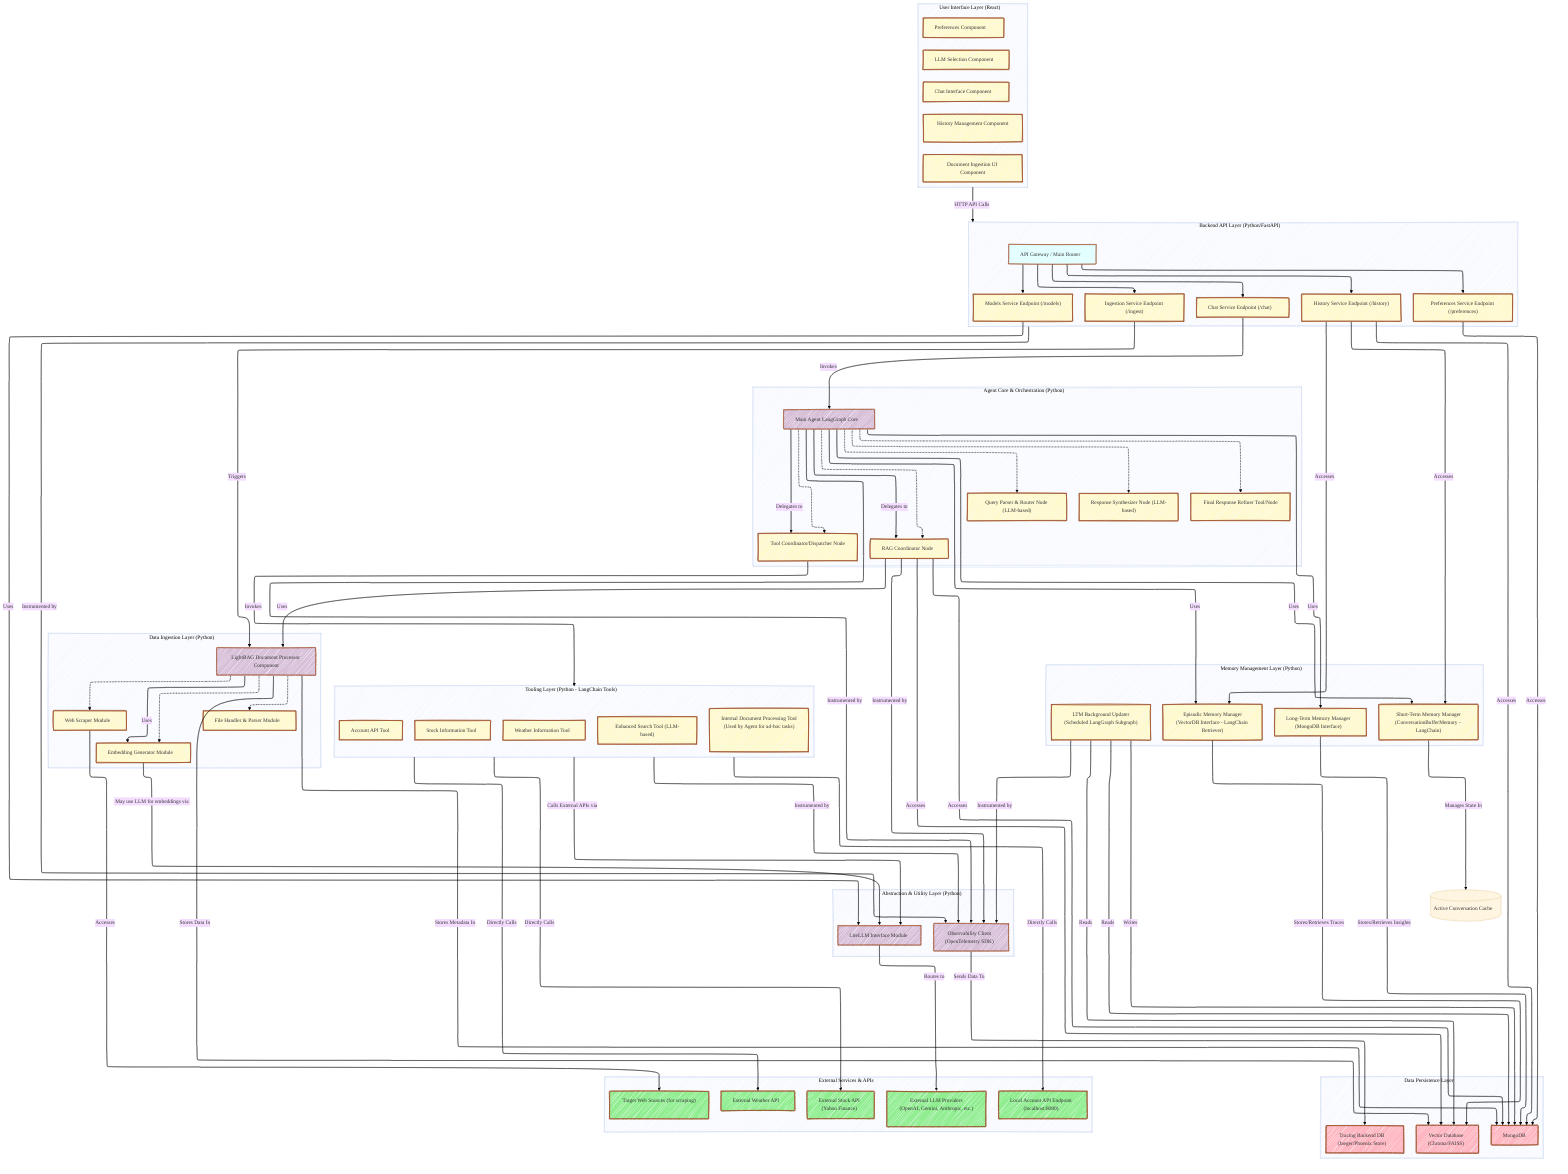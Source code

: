 ---
config:
  layout: elk
  look: handDrawn
  theme: base
  themeVariables:
    fontFamily: ''
    fontSize: 14px
    lineColor: '#000000'
---

graph TD
    classDef component fill:#FFFACD,stroke:#A0522D,stroke-width:2px;
    classDef interface fill:#E0FFFF,stroke:#A0522D,stroke-width:1.5px,linestyle:dashed;
    classDef library fill:#D8BFD8,stroke:#A0522D,stroke-width:1.5px;
    classDef database fill:#FFB6C1,stroke:#A0522D,stroke-width:2px,shape:cylinder;
    classDef external fill:#90EE90,stroke:#A0522D,stroke-width:2px,shape:rectangle;

    %% UI Layer
    subgraph UI_Layer ["User Interface Layer (React)"]
        direction TB
        UIC_Chat["Chat Interface Component"]:::component;
        UIC_History["History Management Component"]:::component;
        UIC_LLM_Selector["LLM Selection Component"]:::component;
        UIC_Preferences["Preferences Component"]:::component;
        UIC_Doc_Ingestion["Document Ingestion UI Component"]:::component;
    end

    %% Backend API Layer
    subgraph API_Layer ["Backend API Layer (Python/FastAPI)"]
        direction TB
        API_Gateway["API Gateway / Main Router"]:::interface;
        API_Chat_Service["Chat Service Endpoint (/chat)"]:::component;
        API_History_Service["History Service Endpoint (/history)"]:::component;
        API_Models_Service["Models Service Endpoint (/models)"]:::component;
        API_Prefs_Service["Preferences Service Endpoint (/preferences)"]:::component;
        API_Ingestion_Service["Ingestion Service Endpoint (/ingest)"]:::component;
        
        API_Gateway --> API_Chat_Service;
        API_Gateway --> API_History_Service;
        API_Gateway --> API_Models_Service;
        API_Gateway --> API_Prefs_Service;
        API_Gateway --> API_Ingestion_Service;
    end

    %% Agent Core & Orchestration Layer
    subgraph Agent_Core_Layer ["Agent Core & Orchestration (Python)"]
        direction TB
        Agent_LangGraph_Core["Main Agent LangGraph Core"]:::library;
        Query_Parser_Router["Query Parser & Router Node (LLM-based)"]:::component;
        Tool_Coordinator["Tool Coordinator/Dispatcher Node"]:::component;
        RAG_Coordinator["RAG Coordinator Node"]:::component;
        Response_Synthesizer["Response Synthesizer Node (LLM-based)"]:::component;
        Final_Response_Refiner["Final Response Refiner Tool/Node"]:::component;
        
        Agent_LangGraph_Core -.-> Query_Parser_Router;
        Agent_LangGraph_Core -.-> Tool_Coordinator;
        Agent_LangGraph_Core -.-> RAG_Coordinator;
        Agent_LangGraph_Core -.-> Response_Synthesizer;
        Agent_LangGraph_Core -.-> Final_Response_Refiner;
    end

    %% Memory Management Layer
    subgraph Memory_Management_Layer ["Memory Management Layer (Python)"]
        direction TB
        STM_Manager["Short-Term Memory Manager<br/>(ConversationBufferMemory - LangChain)"]:::component;
        Episodic_Memory_Manager["Episodic Memory Manager<br/>(VectorDB Interface - LangChain Retriever)"]:::component;
        LTM_Manager["Long-Term Memory Manager<br/>(MongoDB Interface)"]:::component;
        LTM_Background_Updater["LTM Background Updater<br/>(Scheduled LangGraph Subgraph)"]:::component;
    end

    %% Tooling Layer
    subgraph Tooling_Layer ["Tooling Layer (Python - LangChain Tools)"]
        direction TB
        Stock_Tool["Stock Information Tool"]:::component;
        Weather_Tool["Weather Information Tool"]:::component;
        Account_API_Tool["Account API Tool"]:::component;
        Enhanced_Search_Tool["Enhanced Search Tool (LLM-based)"]:::component;
        Internal_Doc_Processing_Tool["Internal Document Processing Tool<br/>(Used by Agent for ad-hoc tasks)"]:::component;
    end
    
    %% Data Ingestion Layer
    subgraph Data_Ingestion_Layer ["Data Ingestion Layer (Python)"]
        direction TB
        LightRAG_Doc_Processor["LightRAG Document Processor Component"]:::library;
        File_Handler["File Handler & Parser Module"]:::component;
        Web_Scraper_Module["Web Scraper Module"]:::component;
        Embedding_Generator["Embedding Generator Module"]:::component;
        
        LightRAG_Doc_Processor -.-> File_Handler;
        LightRAG_Doc_Processor -.-> Web_Scraper_Module;
        LightRAG_Doc_Processor -.-> Embedding_Generator;
    end

    %% Abstraction & Utility Layer
    subgraph Abstraction_Utility_Layer ["Abstraction & Utility Layer (Python)"]
        direction TB
        LiteLLM_Interface["LiteLLM Interface Module"]:::library;
        Observability_Client["Observability Client<br/>(OpenTelemetry SDK)"]:::library;
    end

    %% Data Persistence Layer
    subgraph Data_Persistence_Layer ["Data Persistence Layer"]
        direction TB
        MongoDB_Store["MongoDB"]:::database;
        VectorDB_Store["Vector Database<br/>(Chroma/FAISS)"]:::database;
        Tracing_Backend_DB["Tracing Backend DB<br/>(Jaeger/Phoenix Store)"]:::database;
    end

    %% External Services
    subgraph External_Services_Layer ["External Services & APIs"]
        direction TB
        Ext_LLM_Providers["External LLM Providers<br/>(OpenAI, Gemini, Anthropic, etc.)"]:::external;
        Ext_Stock_API["External Stock API<br/>(Yahoo Finance)"]:::external;
        Ext_Weather_API["External Weather API"]:::external;
        Ext_Account_API_Endpoint["Local Account API Endpoint<br/>(localhost:8080)"]:::external;
        Ext_Web_Sources["Target Web Sources (for scraping)"]:::external;
    end

    %% Core Interactions (High-Level between Layers/Major Components)
    UI_Layer -- "HTTP API Calls" --> API_Layer;
    API_Chat_Service -- "Invokes" --> Agent_LangGraph_Core;
    API_History_Service -- "Accesses" --> STM_Manager;
    API_History_Service -- "Accesses" --> Episodic_Memory_Manager;
    %% For conversation logs
    API_History_Service -- "Accesses" --> MongoDB_Store; 
    API_Models_Service -- "Uses" --> LiteLLM_Interface;
    %% For user preferences
    API_Prefs_Service -- "Accesses" --> MongoDB_Store; 
    API_Ingestion_Service -- "Triggers" --> LightRAG_Doc_Processor;

    Agent_LangGraph_Core -- "Uses" --> STM_Manager;
    Agent_LangGraph_Core -- "Uses" --> Episodic_Memory_Manager;
    Agent_LangGraph_Core -- "Uses" --> LTM_Manager;
    Agent_LangGraph_Core -- "Delegates to" --> Tool_Coordinator;
    Agent_LangGraph_Core -- "Delegates to" --> RAG_Coordinator;
    
    Tool_Coordinator -- "Invokes" --> Tooling_Layer;
    %% For its RAG capabilities (dynamic mode, graph search)
    RAG_Coordinator -- "Uses" --> LightRAG_Doc_Processor; 
    %% For RAG source docs
    RAG_Coordinator -- "Accesses" --> VectorDB_Store; 
    %% For RAG metadata
    RAG_Coordinator -- "Accesses" --> MongoDB_Store; 

    %% Placeholder, STM is often in-memory with LangGraph state
    STM_Manager -- "Manages State In" --> ActiveConvCache_placeholder[(Active Conversation Cache)]; 
    Episodic_Memory_Manager -- "Stores/Retrieves Traces" --> VectorDB_Store;
    LTM_Manager -- "Stores/Retrieves Insights" --> MongoDB_Store;
    %% Episodic
    LTM_Background_Updater -- "Reads" --> VectorDB_Store; 
    %% Conv Logs
    LTM_Background_Updater -- "Reads" --> MongoDB_Store; 
    %% LTM
    LTM_Background_Updater -- "Writes" --> MongoDB_Store; 

    %% For tools that might use LLMs themselves or abstract external calls
    Tooling_Layer -- "Calls External APIs via" --> LiteLLM_Interface; 
    Tooling_Layer -- "Directly Calls" --> Ext_Stock_API;
    Tooling_Layer -- "Directly Calls" --> Ext_Weather_API;
    Tooling_Layer -- "Directly Calls" --> Ext_Account_API_Endpoint;

    LightRAG_Doc_Processor -- "Uses" --> Embedding_Generator;
    Embedding_Generator -- "May use LLM for embeddings via" --> LiteLLM_Interface;
    LightRAG_Doc_Processor -- "Stores Data In" --> VectorDB_Store;
    LightRAG_Doc_Processor -- "Stores Metadata In" --> MongoDB_Store;
    Web_Scraper_Module -- "Accesses" --> Ext_Web_Sources;

    LiteLLM_Interface -- "Routes to" --> Ext_LLM_Providers;
    %% Via Otel Collector (not shown, implied by client)
    Observability_Client -- "Sends Data To" --> Tracing_Backend_DB; 

    %% Connecting Observability Client to key components
    Agent_LangGraph_Core -- "Instrumented by" --> Observability_Client;
    API_Layer -- "Instrumented by" --> Observability_Client;
    Tooling_Layer -- "Instrumented by" --> Observability_Client;
    RAG_Coordinator -- "Instrumented by" --> Observability_Client;
    LTM_Background_Updater -- "Instrumented by" --> Observability_Client;

    %% Apply curved lines using 'basis' interpolation for smooth flow
    %% linkStyle default interpolate basis;

    %% title Component Level Architecture Diagram